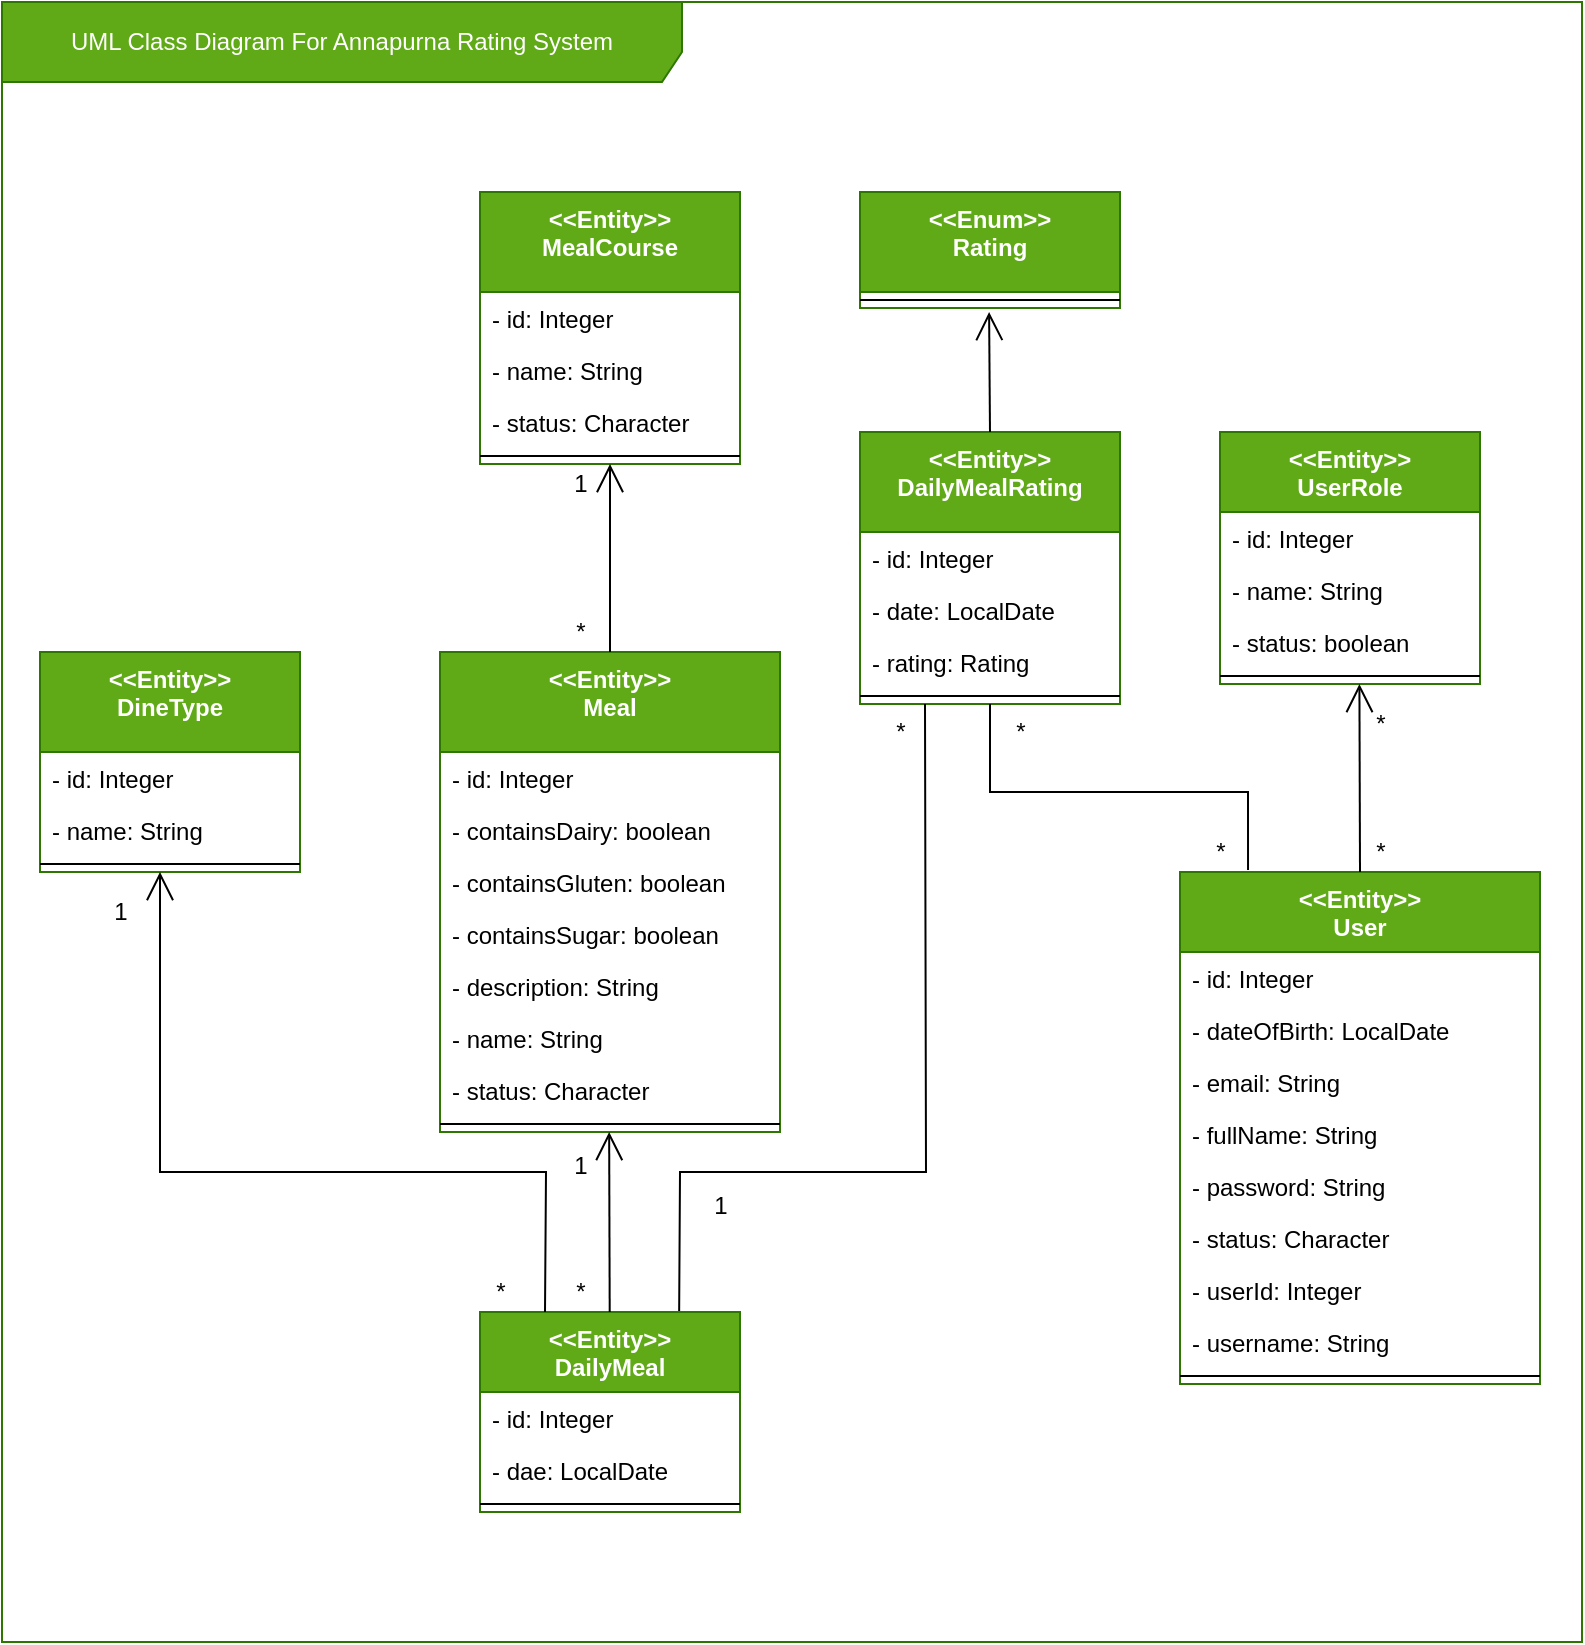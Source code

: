<mxfile version="19.0.3" type="device"><diagram id="C5RBs43oDa-KdzZeNtuy" name="Page-1"><mxGraphModel dx="1273" dy="868" grid="1" gridSize="10" guides="1" tooltips="1" connect="1" arrows="1" fold="1" page="1" pageScale="1" pageWidth="827" pageHeight="1169" math="0" shadow="0"><root><mxCell id="WIyWlLk6GJQsqaUBKTNV-0"/><mxCell id="WIyWlLk6GJQsqaUBKTNV-1" parent="WIyWlLk6GJQsqaUBKTNV-0"/><mxCell id="O_np6WdcOSJS89EgynGL-79" value="UML Class Diagram For Annapurna Rating System" style="shape=umlFrame;whiteSpace=wrap;html=1;width=340;height=40;fillColor=#60a917;fontColor=#ffffff;strokeColor=#2D7600;" vertex="1" parent="WIyWlLk6GJQsqaUBKTNV-1"><mxGeometry x="20" y="160" width="790" height="820" as="geometry"/></mxCell><mxCell id="O_np6WdcOSJS89EgynGL-2" value="&lt;&lt;Entity&gt;&gt;&#10;MealCourse" style="swimlane;fontStyle=1;align=center;verticalAlign=top;childLayout=stackLayout;horizontal=1;startSize=50;horizontalStack=0;resizeParent=1;resizeParentMax=0;resizeLast=0;collapsible=1;marginBottom=0;fillColor=#60a917;strokeColor=#2D7600;fontColor=#ffffff;" vertex="1" parent="WIyWlLk6GJQsqaUBKTNV-1"><mxGeometry x="259" y="255" width="130" height="136" as="geometry"/></mxCell><mxCell id="O_np6WdcOSJS89EgynGL-3" value="- id: Integer" style="text;strokeColor=none;fillColor=none;align=left;verticalAlign=top;spacingLeft=4;spacingRight=4;overflow=hidden;rotatable=0;points=[[0,0.5],[1,0.5]];portConstraint=eastwest;" vertex="1" parent="O_np6WdcOSJS89EgynGL-2"><mxGeometry y="50" width="130" height="26" as="geometry"/></mxCell><mxCell id="O_np6WdcOSJS89EgynGL-6" value="- name: String" style="text;strokeColor=none;fillColor=none;align=left;verticalAlign=top;spacingLeft=4;spacingRight=4;overflow=hidden;rotatable=0;points=[[0,0.5],[1,0.5]];portConstraint=eastwest;" vertex="1" parent="O_np6WdcOSJS89EgynGL-2"><mxGeometry y="76" width="130" height="26" as="geometry"/></mxCell><mxCell id="O_np6WdcOSJS89EgynGL-7" value="- status: Character&#10;" style="text;strokeColor=none;fillColor=none;align=left;verticalAlign=top;spacingLeft=4;spacingRight=4;overflow=hidden;rotatable=0;points=[[0,0.5],[1,0.5]];portConstraint=eastwest;" vertex="1" parent="O_np6WdcOSJS89EgynGL-2"><mxGeometry y="102" width="130" height="26" as="geometry"/></mxCell><mxCell id="O_np6WdcOSJS89EgynGL-4" value="" style="line;strokeWidth=1;fillColor=none;align=left;verticalAlign=middle;spacingTop=-1;spacingLeft=3;spacingRight=3;rotatable=0;labelPosition=right;points=[];portConstraint=eastwest;" vertex="1" parent="O_np6WdcOSJS89EgynGL-2"><mxGeometry y="128" width="130" height="8" as="geometry"/></mxCell><mxCell id="O_np6WdcOSJS89EgynGL-8" value="&lt;&lt;Entity&gt;&gt;&#10;DineType" style="swimlane;fontStyle=1;align=center;verticalAlign=top;childLayout=stackLayout;horizontal=1;startSize=50;horizontalStack=0;resizeParent=1;resizeParentMax=0;resizeLast=0;collapsible=1;marginBottom=0;fillColor=#60a917;strokeColor=#2D7600;fontColor=#ffffff;" vertex="1" parent="WIyWlLk6GJQsqaUBKTNV-1"><mxGeometry x="39" y="485" width="130" height="110" as="geometry"/></mxCell><mxCell id="O_np6WdcOSJS89EgynGL-9" value="- id: Integer" style="text;strokeColor=none;fillColor=none;align=left;verticalAlign=top;spacingLeft=4;spacingRight=4;overflow=hidden;rotatable=0;points=[[0,0.5],[1,0.5]];portConstraint=eastwest;" vertex="1" parent="O_np6WdcOSJS89EgynGL-8"><mxGeometry y="50" width="130" height="26" as="geometry"/></mxCell><mxCell id="O_np6WdcOSJS89EgynGL-10" value="- name: String" style="text;strokeColor=none;fillColor=none;align=left;verticalAlign=top;spacingLeft=4;spacingRight=4;overflow=hidden;rotatable=0;points=[[0,0.5],[1,0.5]];portConstraint=eastwest;" vertex="1" parent="O_np6WdcOSJS89EgynGL-8"><mxGeometry y="76" width="130" height="26" as="geometry"/></mxCell><mxCell id="O_np6WdcOSJS89EgynGL-12" value="" style="line;strokeWidth=1;fillColor=none;align=left;verticalAlign=middle;spacingTop=-1;spacingLeft=3;spacingRight=3;rotatable=0;labelPosition=right;points=[];portConstraint=eastwest;" vertex="1" parent="O_np6WdcOSJS89EgynGL-8"><mxGeometry y="102" width="130" height="8" as="geometry"/></mxCell><mxCell id="O_np6WdcOSJS89EgynGL-13" value="&lt;&lt;Entity&gt;&gt;&#10;Meal" style="swimlane;fontStyle=1;align=center;verticalAlign=top;childLayout=stackLayout;horizontal=1;startSize=50;horizontalStack=0;resizeParent=1;resizeParentMax=0;resizeLast=0;collapsible=1;marginBottom=0;fillColor=#60a917;strokeColor=#2D7600;fontColor=#ffffff;" vertex="1" parent="WIyWlLk6GJQsqaUBKTNV-1"><mxGeometry x="239" y="485" width="170" height="240" as="geometry"/></mxCell><mxCell id="O_np6WdcOSJS89EgynGL-14" value="- id: Integer" style="text;strokeColor=none;fillColor=none;align=left;verticalAlign=top;spacingLeft=4;spacingRight=4;overflow=hidden;rotatable=0;points=[[0,0.5],[1,0.5]];portConstraint=eastwest;" vertex="1" parent="O_np6WdcOSJS89EgynGL-13"><mxGeometry y="50" width="170" height="26" as="geometry"/></mxCell><mxCell id="O_np6WdcOSJS89EgynGL-15" value="- containsDairy: boolean" style="text;strokeColor=none;fillColor=none;align=left;verticalAlign=top;spacingLeft=4;spacingRight=4;overflow=hidden;rotatable=0;points=[[0,0.5],[1,0.5]];portConstraint=eastwest;" vertex="1" parent="O_np6WdcOSJS89EgynGL-13"><mxGeometry y="76" width="170" height="26" as="geometry"/></mxCell><mxCell id="O_np6WdcOSJS89EgynGL-43" value="- containsGluten: boolean" style="text;strokeColor=none;fillColor=none;align=left;verticalAlign=top;spacingLeft=4;spacingRight=4;overflow=hidden;rotatable=0;points=[[0,0.5],[1,0.5]];portConstraint=eastwest;" vertex="1" parent="O_np6WdcOSJS89EgynGL-13"><mxGeometry y="102" width="170" height="26" as="geometry"/></mxCell><mxCell id="O_np6WdcOSJS89EgynGL-44" value="- containsSugar: boolean" style="text;strokeColor=none;fillColor=none;align=left;verticalAlign=top;spacingLeft=4;spacingRight=4;overflow=hidden;rotatable=0;points=[[0,0.5],[1,0.5]];portConstraint=eastwest;" vertex="1" parent="O_np6WdcOSJS89EgynGL-13"><mxGeometry y="128" width="170" height="26" as="geometry"/></mxCell><mxCell id="O_np6WdcOSJS89EgynGL-45" value="- description: String" style="text;strokeColor=none;fillColor=none;align=left;verticalAlign=top;spacingLeft=4;spacingRight=4;overflow=hidden;rotatable=0;points=[[0,0.5],[1,0.5]];portConstraint=eastwest;" vertex="1" parent="O_np6WdcOSJS89EgynGL-13"><mxGeometry y="154" width="170" height="26" as="geometry"/></mxCell><mxCell id="O_np6WdcOSJS89EgynGL-46" value="- name: String" style="text;strokeColor=none;fillColor=none;align=left;verticalAlign=top;spacingLeft=4;spacingRight=4;overflow=hidden;rotatable=0;points=[[0,0.5],[1,0.5]];portConstraint=eastwest;" vertex="1" parent="O_np6WdcOSJS89EgynGL-13"><mxGeometry y="180" width="170" height="26" as="geometry"/></mxCell><mxCell id="O_np6WdcOSJS89EgynGL-16" value="- status: Character&#10;" style="text;strokeColor=none;fillColor=none;align=left;verticalAlign=top;spacingLeft=4;spacingRight=4;overflow=hidden;rotatable=0;points=[[0,0.5],[1,0.5]];portConstraint=eastwest;" vertex="1" parent="O_np6WdcOSJS89EgynGL-13"><mxGeometry y="206" width="170" height="26" as="geometry"/></mxCell><mxCell id="O_np6WdcOSJS89EgynGL-17" value="" style="line;strokeWidth=1;fillColor=none;align=left;verticalAlign=middle;spacingTop=-1;spacingLeft=3;spacingRight=3;rotatable=0;labelPosition=right;points=[];portConstraint=eastwest;" vertex="1" parent="O_np6WdcOSJS89EgynGL-13"><mxGeometry y="232" width="170" height="8" as="geometry"/></mxCell><mxCell id="O_np6WdcOSJS89EgynGL-23" value="&lt;&lt;Entity&gt;&gt;&#10;DailyMealRating" style="swimlane;fontStyle=1;align=center;verticalAlign=top;childLayout=stackLayout;horizontal=1;startSize=50;horizontalStack=0;resizeParent=1;resizeParentMax=0;resizeLast=0;collapsible=1;marginBottom=0;fillColor=#60a917;strokeColor=#2D7600;fontColor=#ffffff;" vertex="1" parent="WIyWlLk6GJQsqaUBKTNV-1"><mxGeometry x="449" y="375" width="130" height="136" as="geometry"/></mxCell><mxCell id="O_np6WdcOSJS89EgynGL-24" value="- id: Integer" style="text;strokeColor=none;fillColor=none;align=left;verticalAlign=top;spacingLeft=4;spacingRight=4;overflow=hidden;rotatable=0;points=[[0,0.5],[1,0.5]];portConstraint=eastwest;" vertex="1" parent="O_np6WdcOSJS89EgynGL-23"><mxGeometry y="50" width="130" height="26" as="geometry"/></mxCell><mxCell id="O_np6WdcOSJS89EgynGL-25" value="- date: LocalDate" style="text;strokeColor=none;fillColor=none;align=left;verticalAlign=top;spacingLeft=4;spacingRight=4;overflow=hidden;rotatable=0;points=[[0,0.5],[1,0.5]];portConstraint=eastwest;" vertex="1" parent="O_np6WdcOSJS89EgynGL-23"><mxGeometry y="76" width="130" height="26" as="geometry"/></mxCell><mxCell id="O_np6WdcOSJS89EgynGL-26" value="- rating: Rating&#10;" style="text;strokeColor=none;fillColor=none;align=left;verticalAlign=top;spacingLeft=4;spacingRight=4;overflow=hidden;rotatable=0;points=[[0,0.5],[1,0.5]];portConstraint=eastwest;" vertex="1" parent="O_np6WdcOSJS89EgynGL-23"><mxGeometry y="102" width="130" height="26" as="geometry"/></mxCell><mxCell id="O_np6WdcOSJS89EgynGL-27" value="" style="line;strokeWidth=1;fillColor=none;align=left;verticalAlign=middle;spacingTop=-1;spacingLeft=3;spacingRight=3;rotatable=0;labelPosition=right;points=[];portConstraint=eastwest;" vertex="1" parent="O_np6WdcOSJS89EgynGL-23"><mxGeometry y="128" width="130" height="8" as="geometry"/></mxCell><mxCell id="O_np6WdcOSJS89EgynGL-28" value="&lt;&lt;Entity&gt;&gt;&#10;UserRole" style="swimlane;fontStyle=1;align=center;verticalAlign=top;childLayout=stackLayout;horizontal=1;startSize=40;horizontalStack=0;resizeParent=1;resizeParentMax=0;resizeLast=0;collapsible=1;marginBottom=0;fillColor=#60a917;strokeColor=#2D7600;fontColor=#ffffff;" vertex="1" parent="WIyWlLk6GJQsqaUBKTNV-1"><mxGeometry x="629" y="375" width="130" height="126" as="geometry"/></mxCell><mxCell id="O_np6WdcOSJS89EgynGL-29" value="- id: Integer" style="text;strokeColor=none;fillColor=none;align=left;verticalAlign=top;spacingLeft=4;spacingRight=4;overflow=hidden;rotatable=0;points=[[0,0.5],[1,0.5]];portConstraint=eastwest;" vertex="1" parent="O_np6WdcOSJS89EgynGL-28"><mxGeometry y="40" width="130" height="26" as="geometry"/></mxCell><mxCell id="O_np6WdcOSJS89EgynGL-30" value="- name: String" style="text;strokeColor=none;fillColor=none;align=left;verticalAlign=top;spacingLeft=4;spacingRight=4;overflow=hidden;rotatable=0;points=[[0,0.5],[1,0.5]];portConstraint=eastwest;" vertex="1" parent="O_np6WdcOSJS89EgynGL-28"><mxGeometry y="66" width="130" height="26" as="geometry"/></mxCell><mxCell id="O_np6WdcOSJS89EgynGL-31" value="- status: boolean&#10;" style="text;strokeColor=none;fillColor=none;align=left;verticalAlign=top;spacingLeft=4;spacingRight=4;overflow=hidden;rotatable=0;points=[[0,0.5],[1,0.5]];portConstraint=eastwest;" vertex="1" parent="O_np6WdcOSJS89EgynGL-28"><mxGeometry y="92" width="130" height="26" as="geometry"/></mxCell><mxCell id="O_np6WdcOSJS89EgynGL-32" value="" style="line;strokeWidth=1;fillColor=none;align=left;verticalAlign=middle;spacingTop=-1;spacingLeft=3;spacingRight=3;rotatable=0;labelPosition=right;points=[];portConstraint=eastwest;" vertex="1" parent="O_np6WdcOSJS89EgynGL-28"><mxGeometry y="118" width="130" height="8" as="geometry"/></mxCell><mxCell id="O_np6WdcOSJS89EgynGL-33" value="&lt;&lt;Entity&gt;&gt;&#10;User" style="swimlane;fontStyle=1;align=center;verticalAlign=top;childLayout=stackLayout;horizontal=1;startSize=40;horizontalStack=0;resizeParent=1;resizeParentMax=0;resizeLast=0;collapsible=1;marginBottom=0;fillColor=#60a917;strokeColor=#2D7600;fontColor=#ffffff;" vertex="1" parent="WIyWlLk6GJQsqaUBKTNV-1"><mxGeometry x="609" y="595" width="180" height="256" as="geometry"/></mxCell><mxCell id="O_np6WdcOSJS89EgynGL-34" value="- id: Integer" style="text;strokeColor=none;fillColor=none;align=left;verticalAlign=top;spacingLeft=4;spacingRight=4;overflow=hidden;rotatable=0;points=[[0,0.5],[1,0.5]];portConstraint=eastwest;" vertex="1" parent="O_np6WdcOSJS89EgynGL-33"><mxGeometry y="40" width="180" height="26" as="geometry"/></mxCell><mxCell id="O_np6WdcOSJS89EgynGL-35" value="- dateOfBirth: LocalDate" style="text;strokeColor=none;fillColor=none;align=left;verticalAlign=top;spacingLeft=4;spacingRight=4;overflow=hidden;rotatable=0;points=[[0,0.5],[1,0.5]];portConstraint=eastwest;" vertex="1" parent="O_np6WdcOSJS89EgynGL-33"><mxGeometry y="66" width="180" height="26" as="geometry"/></mxCell><mxCell id="O_np6WdcOSJS89EgynGL-47" value="- email: String" style="text;strokeColor=none;fillColor=none;align=left;verticalAlign=top;spacingLeft=4;spacingRight=4;overflow=hidden;rotatable=0;points=[[0,0.5],[1,0.5]];portConstraint=eastwest;" vertex="1" parent="O_np6WdcOSJS89EgynGL-33"><mxGeometry y="92" width="180" height="26" as="geometry"/></mxCell><mxCell id="O_np6WdcOSJS89EgynGL-48" value="- fullName: String" style="text;strokeColor=none;fillColor=none;align=left;verticalAlign=top;spacingLeft=4;spacingRight=4;overflow=hidden;rotatable=0;points=[[0,0.5],[1,0.5]];portConstraint=eastwest;" vertex="1" parent="O_np6WdcOSJS89EgynGL-33"><mxGeometry y="118" width="180" height="26" as="geometry"/></mxCell><mxCell id="O_np6WdcOSJS89EgynGL-49" value="- password: String&#10;" style="text;strokeColor=none;fillColor=none;align=left;verticalAlign=top;spacingLeft=4;spacingRight=4;overflow=hidden;rotatable=0;points=[[0,0.5],[1,0.5]];portConstraint=eastwest;" vertex="1" parent="O_np6WdcOSJS89EgynGL-33"><mxGeometry y="144" width="180" height="26" as="geometry"/></mxCell><mxCell id="O_np6WdcOSJS89EgynGL-50" value="- status: Character" style="text;strokeColor=none;fillColor=none;align=left;verticalAlign=top;spacingLeft=4;spacingRight=4;overflow=hidden;rotatable=0;points=[[0,0.5],[1,0.5]];portConstraint=eastwest;" vertex="1" parent="O_np6WdcOSJS89EgynGL-33"><mxGeometry y="170" width="180" height="26" as="geometry"/></mxCell><mxCell id="O_np6WdcOSJS89EgynGL-51" value="- userId: Integer" style="text;strokeColor=none;fillColor=none;align=left;verticalAlign=top;spacingLeft=4;spacingRight=4;overflow=hidden;rotatable=0;points=[[0,0.5],[1,0.5]];portConstraint=eastwest;" vertex="1" parent="O_np6WdcOSJS89EgynGL-33"><mxGeometry y="196" width="180" height="26" as="geometry"/></mxCell><mxCell id="O_np6WdcOSJS89EgynGL-52" value="- username: String" style="text;strokeColor=none;fillColor=none;align=left;verticalAlign=top;spacingLeft=4;spacingRight=4;overflow=hidden;rotatable=0;points=[[0,0.5],[1,0.5]];portConstraint=eastwest;" vertex="1" parent="O_np6WdcOSJS89EgynGL-33"><mxGeometry y="222" width="180" height="26" as="geometry"/></mxCell><mxCell id="O_np6WdcOSJS89EgynGL-37" value="" style="line;strokeWidth=1;fillColor=none;align=left;verticalAlign=middle;spacingTop=-1;spacingLeft=3;spacingRight=3;rotatable=0;labelPosition=right;points=[];portConstraint=eastwest;" vertex="1" parent="O_np6WdcOSJS89EgynGL-33"><mxGeometry y="248" width="180" height="8" as="geometry"/></mxCell><mxCell id="O_np6WdcOSJS89EgynGL-38" value="&lt;&lt;Entity&gt;&gt;&#10;DailyMeal" style="swimlane;fontStyle=1;align=center;verticalAlign=top;childLayout=stackLayout;horizontal=1;startSize=40;horizontalStack=0;resizeParent=1;resizeParentMax=0;resizeLast=0;collapsible=1;marginBottom=0;fillColor=#60a917;strokeColor=#2D7600;fontColor=#ffffff;" vertex="1" parent="WIyWlLk6GJQsqaUBKTNV-1"><mxGeometry x="259" y="815" width="130" height="100" as="geometry"/></mxCell><mxCell id="O_np6WdcOSJS89EgynGL-39" value="- id: Integer" style="text;strokeColor=none;fillColor=none;align=left;verticalAlign=top;spacingLeft=4;spacingRight=4;overflow=hidden;rotatable=0;points=[[0,0.5],[1,0.5]];portConstraint=eastwest;" vertex="1" parent="O_np6WdcOSJS89EgynGL-38"><mxGeometry y="40" width="130" height="26" as="geometry"/></mxCell><mxCell id="O_np6WdcOSJS89EgynGL-40" value="- dae: LocalDate" style="text;strokeColor=none;fillColor=none;align=left;verticalAlign=top;spacingLeft=4;spacingRight=4;overflow=hidden;rotatable=0;points=[[0,0.5],[1,0.5]];portConstraint=eastwest;" vertex="1" parent="O_np6WdcOSJS89EgynGL-38"><mxGeometry y="66" width="130" height="26" as="geometry"/></mxCell><mxCell id="O_np6WdcOSJS89EgynGL-42" value="" style="line;strokeWidth=1;fillColor=none;align=left;verticalAlign=middle;spacingTop=-1;spacingLeft=3;spacingRight=3;rotatable=0;labelPosition=right;points=[];portConstraint=eastwest;" vertex="1" parent="O_np6WdcOSJS89EgynGL-38"><mxGeometry y="92" width="130" height="8" as="geometry"/></mxCell><mxCell id="O_np6WdcOSJS89EgynGL-53" value="&lt;&lt;Enum&gt;&gt;&#10;Rating" style="swimlane;fontStyle=1;align=center;verticalAlign=top;childLayout=stackLayout;horizontal=1;startSize=50;horizontalStack=0;resizeParent=1;resizeParentMax=0;resizeLast=0;collapsible=1;marginBottom=0;fillColor=#60a917;strokeColor=#2D7600;fontColor=#ffffff;" vertex="1" parent="WIyWlLk6GJQsqaUBKTNV-1"><mxGeometry x="449" y="255" width="130" height="58" as="geometry"/></mxCell><mxCell id="O_np6WdcOSJS89EgynGL-57" value="" style="line;strokeWidth=1;fillColor=none;align=left;verticalAlign=middle;spacingTop=-1;spacingLeft=3;spacingRight=3;rotatable=0;labelPosition=right;points=[];portConstraint=eastwest;" vertex="1" parent="O_np6WdcOSJS89EgynGL-53"><mxGeometry y="50" width="130" height="8" as="geometry"/></mxCell><mxCell id="O_np6WdcOSJS89EgynGL-58" value="" style="endArrow=open;endFill=1;endSize=12;html=1;rounded=0;entryX=0.5;entryY=1;entryDx=0;entryDy=0;" edge="1" parent="WIyWlLk6GJQsqaUBKTNV-1" target="O_np6WdcOSJS89EgynGL-2"><mxGeometry width="160" relative="1" as="geometry"><mxPoint x="324" y="485" as="sourcePoint"/><mxPoint x="489" y="535" as="targetPoint"/></mxGeometry></mxCell><mxCell id="O_np6WdcOSJS89EgynGL-60" value="" style="endArrow=open;endFill=1;endSize=12;html=1;rounded=0;entryX=0.5;entryY=1;entryDx=0;entryDy=0;" edge="1" parent="WIyWlLk6GJQsqaUBKTNV-1" source="O_np6WdcOSJS89EgynGL-38"><mxGeometry width="160" relative="1" as="geometry"><mxPoint x="323.58" y="772" as="sourcePoint"/><mxPoint x="323.58" y="725" as="targetPoint"/></mxGeometry></mxCell><mxCell id="O_np6WdcOSJS89EgynGL-61" value="" style="endArrow=open;endFill=1;endSize=12;html=1;rounded=0;exitX=0.25;exitY=0;exitDx=0;exitDy=0;" edge="1" parent="WIyWlLk6GJQsqaUBKTNV-1" source="O_np6WdcOSJS89EgynGL-38"><mxGeometry width="160" relative="1" as="geometry"><mxPoint x="333.58" y="782" as="sourcePoint"/><mxPoint x="99" y="595" as="targetPoint"/><Array as="points"><mxPoint x="292" y="745"/><mxPoint x="99" y="745"/></Array></mxGeometry></mxCell><mxCell id="O_np6WdcOSJS89EgynGL-62" value="" style="endArrow=none;html=1;rounded=0;entryX=0.25;entryY=1;entryDx=0;entryDy=0;exitX=0.766;exitY=-0.005;exitDx=0;exitDy=0;exitPerimeter=0;" edge="1" parent="WIyWlLk6GJQsqaUBKTNV-1" source="O_np6WdcOSJS89EgynGL-38" target="O_np6WdcOSJS89EgynGL-23"><mxGeometry width="50" height="50" relative="1" as="geometry"><mxPoint x="449" y="685" as="sourcePoint"/><mxPoint x="499" y="635" as="targetPoint"/><Array as="points"><mxPoint x="359" y="745"/><mxPoint x="482" y="745"/></Array></mxGeometry></mxCell><mxCell id="O_np6WdcOSJS89EgynGL-63" value="" style="endArrow=none;html=1;rounded=0;exitX=0.189;exitY=-0.004;exitDx=0;exitDy=0;exitPerimeter=0;entryX=0.5;entryY=1;entryDx=0;entryDy=0;" edge="1" parent="WIyWlLk6GJQsqaUBKTNV-1" source="O_np6WdcOSJS89EgynGL-33" target="O_np6WdcOSJS89EgynGL-23"><mxGeometry width="50" height="50" relative="1" as="geometry"><mxPoint x="368.58" y="781.5" as="sourcePoint"/><mxPoint x="539" y="515" as="targetPoint"/><Array as="points"><mxPoint x="643" y="555"/><mxPoint x="514" y="555"/></Array></mxGeometry></mxCell><mxCell id="O_np6WdcOSJS89EgynGL-64" value="" style="endArrow=open;endFill=1;endSize=12;html=1;rounded=0;entryX=0.5;entryY=1;entryDx=0;entryDy=0;exitX=0.5;exitY=0;exitDx=0;exitDy=0;" edge="1" parent="WIyWlLk6GJQsqaUBKTNV-1" source="O_np6WdcOSJS89EgynGL-33"><mxGeometry width="160" relative="1" as="geometry"><mxPoint x="698.71" y="548" as="sourcePoint"/><mxPoint x="698.71" y="501" as="targetPoint"/></mxGeometry></mxCell><mxCell id="O_np6WdcOSJS89EgynGL-65" value="*" style="text;html=1;align=center;verticalAlign=middle;resizable=0;points=[];autosize=1;strokeColor=none;fillColor=none;" vertex="1" parent="WIyWlLk6GJQsqaUBKTNV-1"><mxGeometry x="699" y="575" width="20" height="20" as="geometry"/></mxCell><mxCell id="O_np6WdcOSJS89EgynGL-66" value="*" style="text;html=1;align=center;verticalAlign=middle;resizable=0;points=[];autosize=1;strokeColor=none;fillColor=none;" vertex="1" parent="WIyWlLk6GJQsqaUBKTNV-1"><mxGeometry x="699" y="511" width="20" height="20" as="geometry"/></mxCell><mxCell id="O_np6WdcOSJS89EgynGL-67" value="" style="endArrow=none;html=1;rounded=0;" edge="1" parent="WIyWlLk6GJQsqaUBKTNV-1"><mxGeometry width="50" height="50" relative="1" as="geometry"><mxPoint x="539" y="515" as="sourcePoint"/><mxPoint x="539" y="515" as="targetPoint"/></mxGeometry></mxCell><mxCell id="O_np6WdcOSJS89EgynGL-68" value="1" style="text;html=1;align=center;verticalAlign=middle;resizable=0;points=[];autosize=1;strokeColor=none;fillColor=none;" vertex="1" parent="WIyWlLk6GJQsqaUBKTNV-1"><mxGeometry x="369" y="752" width="20" height="20" as="geometry"/></mxCell><mxCell id="O_np6WdcOSJS89EgynGL-69" value="*" style="text;html=1;align=center;verticalAlign=middle;resizable=0;points=[];autosize=1;strokeColor=none;fillColor=none;" vertex="1" parent="WIyWlLk6GJQsqaUBKTNV-1"><mxGeometry x="459" y="515" width="20" height="20" as="geometry"/></mxCell><mxCell id="O_np6WdcOSJS89EgynGL-70" value="*" style="text;html=1;align=center;verticalAlign=middle;resizable=0;points=[];autosize=1;strokeColor=none;fillColor=none;" vertex="1" parent="WIyWlLk6GJQsqaUBKTNV-1"><mxGeometry x="519" y="515" width="20" height="20" as="geometry"/></mxCell><mxCell id="O_np6WdcOSJS89EgynGL-71" value="*" style="text;html=1;align=center;verticalAlign=middle;resizable=0;points=[];autosize=1;strokeColor=none;fillColor=none;" vertex="1" parent="WIyWlLk6GJQsqaUBKTNV-1"><mxGeometry x="619" y="575" width="20" height="20" as="geometry"/></mxCell><mxCell id="O_np6WdcOSJS89EgynGL-72" value="*" style="text;html=1;align=center;verticalAlign=middle;resizable=0;points=[];autosize=1;strokeColor=none;fillColor=none;" vertex="1" parent="WIyWlLk6GJQsqaUBKTNV-1"><mxGeometry x="299" y="795" width="20" height="20" as="geometry"/></mxCell><mxCell id="O_np6WdcOSJS89EgynGL-73" value="1" style="text;html=1;align=center;verticalAlign=middle;resizable=0;points=[];autosize=1;strokeColor=none;fillColor=none;" vertex="1" parent="WIyWlLk6GJQsqaUBKTNV-1"><mxGeometry x="299" y="732" width="20" height="20" as="geometry"/></mxCell><mxCell id="O_np6WdcOSJS89EgynGL-74" value="*" style="text;html=1;align=center;verticalAlign=middle;resizable=0;points=[];autosize=1;strokeColor=none;fillColor=none;" vertex="1" parent="WIyWlLk6GJQsqaUBKTNV-1"><mxGeometry x="259" y="795" width="20" height="20" as="geometry"/></mxCell><mxCell id="O_np6WdcOSJS89EgynGL-75" value="*" style="text;html=1;align=center;verticalAlign=middle;resizable=0;points=[];autosize=1;strokeColor=none;fillColor=none;" vertex="1" parent="WIyWlLk6GJQsqaUBKTNV-1"><mxGeometry x="299" y="465" width="20" height="20" as="geometry"/></mxCell><mxCell id="O_np6WdcOSJS89EgynGL-76" value="1" style="text;html=1;align=center;verticalAlign=middle;resizable=0;points=[];autosize=1;strokeColor=none;fillColor=none;" vertex="1" parent="WIyWlLk6GJQsqaUBKTNV-1"><mxGeometry x="299" y="391" width="20" height="20" as="geometry"/></mxCell><mxCell id="O_np6WdcOSJS89EgynGL-77" value="1" style="text;html=1;align=center;verticalAlign=middle;resizable=0;points=[];autosize=1;strokeColor=none;fillColor=none;" vertex="1" parent="WIyWlLk6GJQsqaUBKTNV-1"><mxGeometry x="69" y="605" width="20" height="20" as="geometry"/></mxCell><mxCell id="O_np6WdcOSJS89EgynGL-78" value="" style="endArrow=open;endFill=1;endSize=12;html=1;rounded=0;entryX=0.5;entryY=1;entryDx=0;entryDy=0;" edge="1" parent="WIyWlLk6GJQsqaUBKTNV-1"><mxGeometry width="160" relative="1" as="geometry"><mxPoint x="514" y="375" as="sourcePoint"/><mxPoint x="513.55" y="315.0" as="targetPoint"/></mxGeometry></mxCell></root></mxGraphModel></diagram></mxfile>